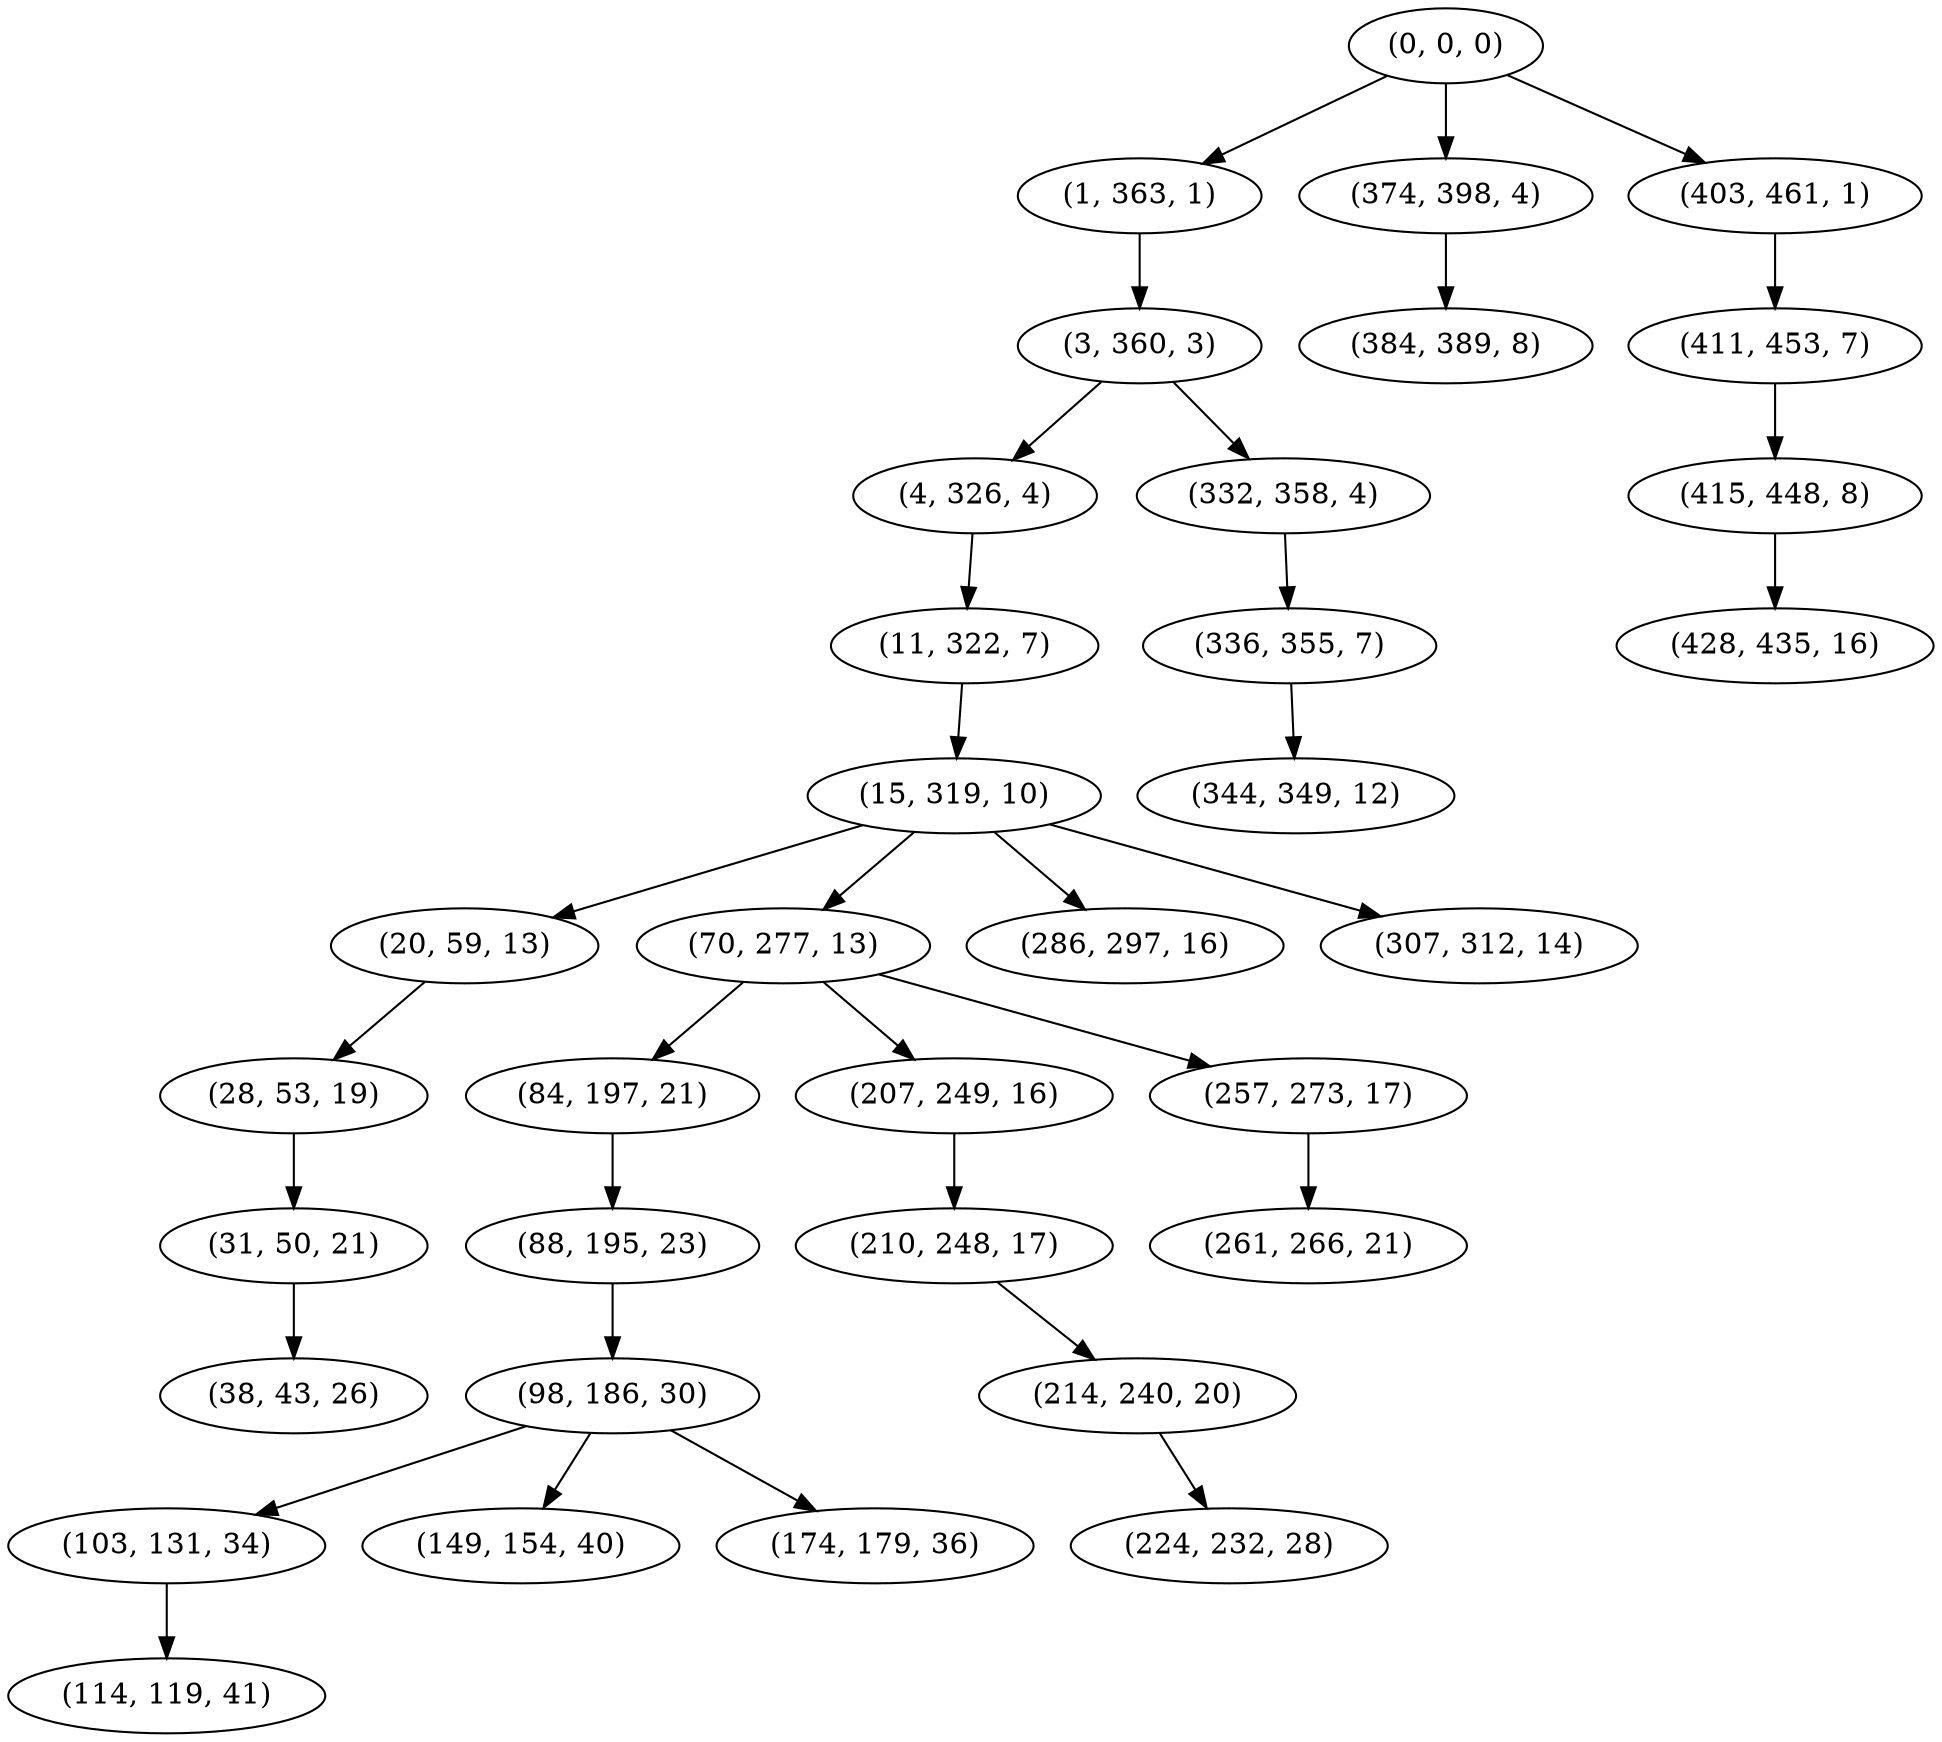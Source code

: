 digraph tree {
    "(0, 0, 0)";
    "(1, 363, 1)";
    "(3, 360, 3)";
    "(4, 326, 4)";
    "(11, 322, 7)";
    "(15, 319, 10)";
    "(20, 59, 13)";
    "(28, 53, 19)";
    "(31, 50, 21)";
    "(38, 43, 26)";
    "(70, 277, 13)";
    "(84, 197, 21)";
    "(88, 195, 23)";
    "(98, 186, 30)";
    "(103, 131, 34)";
    "(114, 119, 41)";
    "(149, 154, 40)";
    "(174, 179, 36)";
    "(207, 249, 16)";
    "(210, 248, 17)";
    "(214, 240, 20)";
    "(224, 232, 28)";
    "(257, 273, 17)";
    "(261, 266, 21)";
    "(286, 297, 16)";
    "(307, 312, 14)";
    "(332, 358, 4)";
    "(336, 355, 7)";
    "(344, 349, 12)";
    "(374, 398, 4)";
    "(384, 389, 8)";
    "(403, 461, 1)";
    "(411, 453, 7)";
    "(415, 448, 8)";
    "(428, 435, 16)";
    "(0, 0, 0)" -> "(1, 363, 1)";
    "(0, 0, 0)" -> "(374, 398, 4)";
    "(0, 0, 0)" -> "(403, 461, 1)";
    "(1, 363, 1)" -> "(3, 360, 3)";
    "(3, 360, 3)" -> "(4, 326, 4)";
    "(3, 360, 3)" -> "(332, 358, 4)";
    "(4, 326, 4)" -> "(11, 322, 7)";
    "(11, 322, 7)" -> "(15, 319, 10)";
    "(15, 319, 10)" -> "(20, 59, 13)";
    "(15, 319, 10)" -> "(70, 277, 13)";
    "(15, 319, 10)" -> "(286, 297, 16)";
    "(15, 319, 10)" -> "(307, 312, 14)";
    "(20, 59, 13)" -> "(28, 53, 19)";
    "(28, 53, 19)" -> "(31, 50, 21)";
    "(31, 50, 21)" -> "(38, 43, 26)";
    "(70, 277, 13)" -> "(84, 197, 21)";
    "(70, 277, 13)" -> "(207, 249, 16)";
    "(70, 277, 13)" -> "(257, 273, 17)";
    "(84, 197, 21)" -> "(88, 195, 23)";
    "(88, 195, 23)" -> "(98, 186, 30)";
    "(98, 186, 30)" -> "(103, 131, 34)";
    "(98, 186, 30)" -> "(149, 154, 40)";
    "(98, 186, 30)" -> "(174, 179, 36)";
    "(103, 131, 34)" -> "(114, 119, 41)";
    "(207, 249, 16)" -> "(210, 248, 17)";
    "(210, 248, 17)" -> "(214, 240, 20)";
    "(214, 240, 20)" -> "(224, 232, 28)";
    "(257, 273, 17)" -> "(261, 266, 21)";
    "(332, 358, 4)" -> "(336, 355, 7)";
    "(336, 355, 7)" -> "(344, 349, 12)";
    "(374, 398, 4)" -> "(384, 389, 8)";
    "(403, 461, 1)" -> "(411, 453, 7)";
    "(411, 453, 7)" -> "(415, 448, 8)";
    "(415, 448, 8)" -> "(428, 435, 16)";
}
